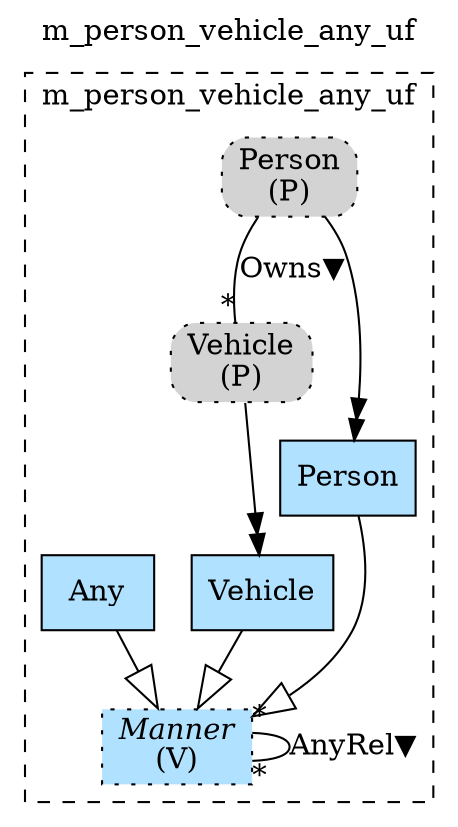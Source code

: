 digraph {graph[label=m_person_vehicle_any_uf,labelloc=tl,labelfontsize=12];
subgraph cluster_m_person_vehicle_any_uf{style=dashed;label=m_person_vehicle_any_uf;
"PPerson"[shape=box,fillcolor=lightgray,style ="rounded,filled,dotted",label=<Person<br/>(P)>];
"PVehicle"[shape=box,fillcolor=lightgray,style ="rounded,filled,dotted",label=<Vehicle<br/>(P)>];
"Manner"[shape=record,fillcolor=lightskyblue1,style ="filled,dotted",label=<{<I>Manner</I><br/>(V)}>];
"Any"[shape=record,fillcolor=lightskyblue1,style = filled,label="Any"];
"Vehicle"[shape=record,fillcolor=lightskyblue1,style = filled,label="Vehicle"];
"Person"[shape=record,fillcolor=lightskyblue1,style = filled,label="Person"];

"PPerson"->"PVehicle"[label="Owns▼",dir=none,taillabel="",headlabel="*"];
"Manner"->"Manner"[label="AnyRel▼",dir=none,taillabel="*",headlabel="*"];
"Any"->"Manner"[arrowhead=onormal,arrowsize=2.0];
"Vehicle"->"Manner"[arrowhead=onormal,arrowsize=2.0];
"Person"->"Manner"[arrowhead=onormal,arrowsize=2.0];

}
"PPerson"->"Person"[arrowhead=normalnormal];
"PVehicle"->"Vehicle"[arrowhead=normalnormal];
}